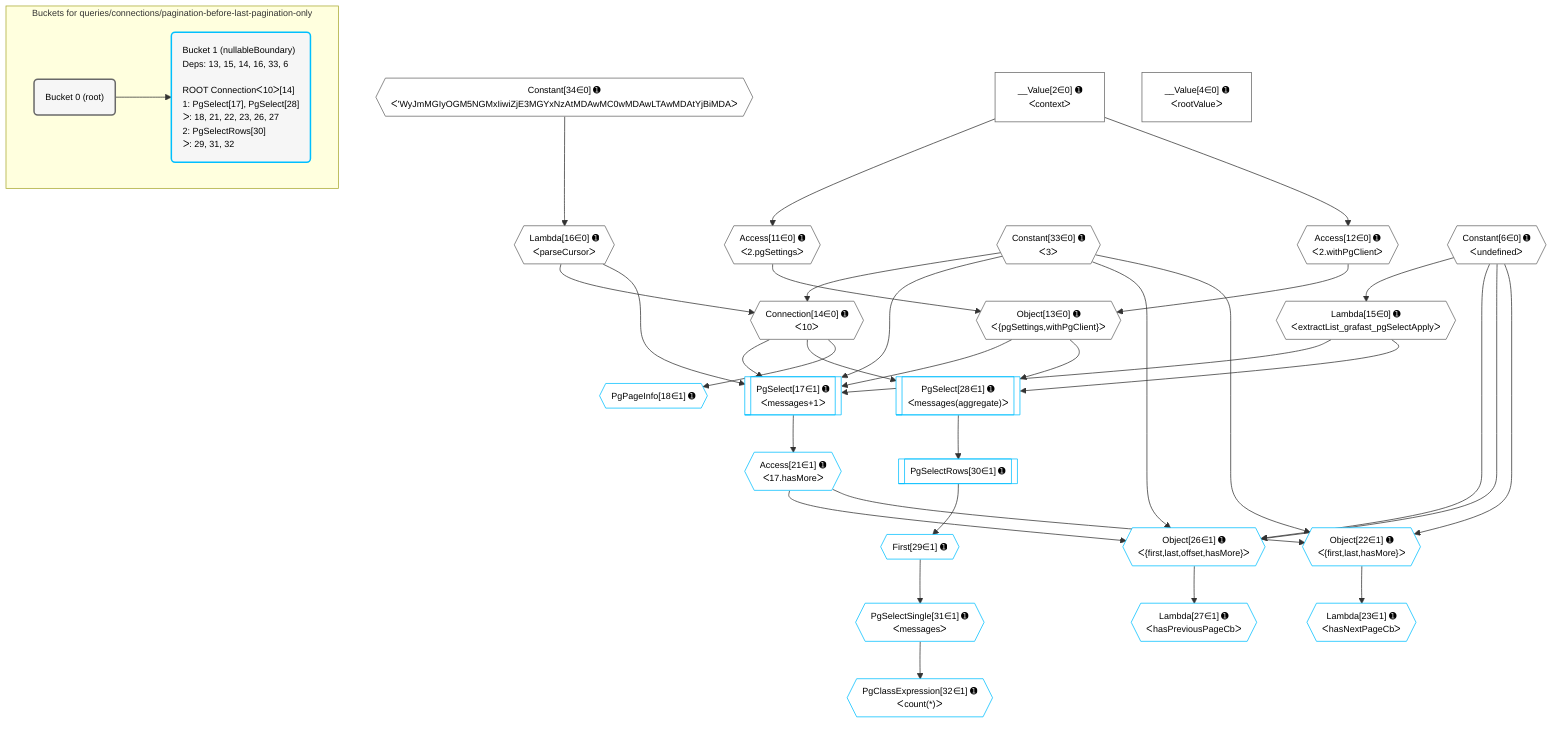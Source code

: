 %%{init: {'themeVariables': { 'fontSize': '12px'}}}%%
graph TD
    classDef path fill:#eee,stroke:#000,color:#000
    classDef plan fill:#fff,stroke-width:1px,color:#000
    classDef itemplan fill:#fff,stroke-width:2px,color:#000
    classDef unbatchedplan fill:#dff,stroke-width:1px,color:#000
    classDef sideeffectplan fill:#fcc,stroke-width:2px,color:#000
    classDef bucket fill:#f6f6f6,color:#000,stroke-width:2px,text-align:left


    %% plan dependencies
    Object13{{"Object[13∈0] ➊<br />ᐸ{pgSettings,withPgClient}ᐳ"}}:::plan
    Access11{{"Access[11∈0] ➊<br />ᐸ2.pgSettingsᐳ"}}:::plan
    Access12{{"Access[12∈0] ➊<br />ᐸ2.withPgClientᐳ"}}:::plan
    Access11 & Access12 --> Object13
    Connection14{{"Connection[14∈0] ➊<br />ᐸ10ᐳ"}}:::plan
    Constant33{{"Constant[33∈0] ➊<br />ᐸ3ᐳ"}}:::plan
    Lambda16{{"Lambda[16∈0] ➊<br />ᐸparseCursorᐳ"}}:::plan
    Constant33 & Lambda16 --> Connection14
    __Value2["__Value[2∈0] ➊<br />ᐸcontextᐳ"]:::plan
    __Value2 --> Access11
    __Value2 --> Access12
    Lambda15{{"Lambda[15∈0] ➊<br />ᐸextractList_grafast_pgSelectApplyᐳ"}}:::plan
    Constant6{{"Constant[6∈0] ➊<br />ᐸundefinedᐳ"}}:::plan
    Constant6 --> Lambda15
    Constant34{{"Constant[34∈0] ➊<br />ᐸ'WyJmMGIyOGM5NGMxIiwiZjE3MGYxNzAtMDAwMC0wMDAwLTAwMDAtYjBiMDAᐳ"}}:::plan
    Constant34 --> Lambda16
    __Value4["__Value[4∈0] ➊<br />ᐸrootValueᐳ"]:::plan
    PgSelect17[["PgSelect[17∈1] ➊<br />ᐸmessages+1ᐳ"]]:::plan
    Object13 & Lambda15 & Connection14 & Lambda16 & Constant33 --> PgSelect17
    Object26{{"Object[26∈1] ➊<br />ᐸ{first,last,offset,hasMore}ᐳ"}}:::plan
    Access21{{"Access[21∈1] ➊<br />ᐸ17.hasMoreᐳ"}}:::plan
    Constant6 & Constant33 & Constant6 & Access21 --> Object26
    Object22{{"Object[22∈1] ➊<br />ᐸ{first,last,hasMore}ᐳ"}}:::plan
    Constant6 & Constant33 & Access21 --> Object22
    PgSelect28[["PgSelect[28∈1] ➊<br />ᐸmessages(aggregate)ᐳ"]]:::plan
    Object13 & Lambda15 & Connection14 --> PgSelect28
    PgPageInfo18{{"PgPageInfo[18∈1] ➊"}}:::plan
    Connection14 --> PgPageInfo18
    PgSelect17 --> Access21
    Lambda23{{"Lambda[23∈1] ➊<br />ᐸhasNextPageCbᐳ"}}:::plan
    Object22 --> Lambda23
    Lambda27{{"Lambda[27∈1] ➊<br />ᐸhasPreviousPageCbᐳ"}}:::plan
    Object26 --> Lambda27
    First29{{"First[29∈1] ➊"}}:::plan
    PgSelectRows30[["PgSelectRows[30∈1] ➊"]]:::plan
    PgSelectRows30 --> First29
    PgSelect28 --> PgSelectRows30
    PgSelectSingle31{{"PgSelectSingle[31∈1] ➊<br />ᐸmessagesᐳ"}}:::plan
    First29 --> PgSelectSingle31
    PgClassExpression32{{"PgClassExpression[32∈1] ➊<br />ᐸcount(*)ᐳ"}}:::plan
    PgSelectSingle31 --> PgClassExpression32

    %% define steps

    subgraph "Buckets for queries/connections/pagination-before-last-pagination-only"
    Bucket0("Bucket 0 (root)"):::bucket
    classDef bucket0 stroke:#696969
    class Bucket0,__Value2,__Value4,Constant6,Access11,Access12,Object13,Connection14,Lambda15,Lambda16,Constant33,Constant34 bucket0
    Bucket1("Bucket 1 (nullableBoundary)<br />Deps: 13, 15, 14, 16, 33, 6<br /><br />ROOT Connectionᐸ10ᐳ[14]<br />1: PgSelect[17], PgSelect[28]<br />ᐳ: 18, 21, 22, 23, 26, 27<br />2: PgSelectRows[30]<br />ᐳ: 29, 31, 32"):::bucket
    classDef bucket1 stroke:#00bfff
    class Bucket1,PgSelect17,PgPageInfo18,Access21,Object22,Lambda23,Object26,Lambda27,PgSelect28,First29,PgSelectRows30,PgSelectSingle31,PgClassExpression32 bucket1
    Bucket0 --> Bucket1
    end